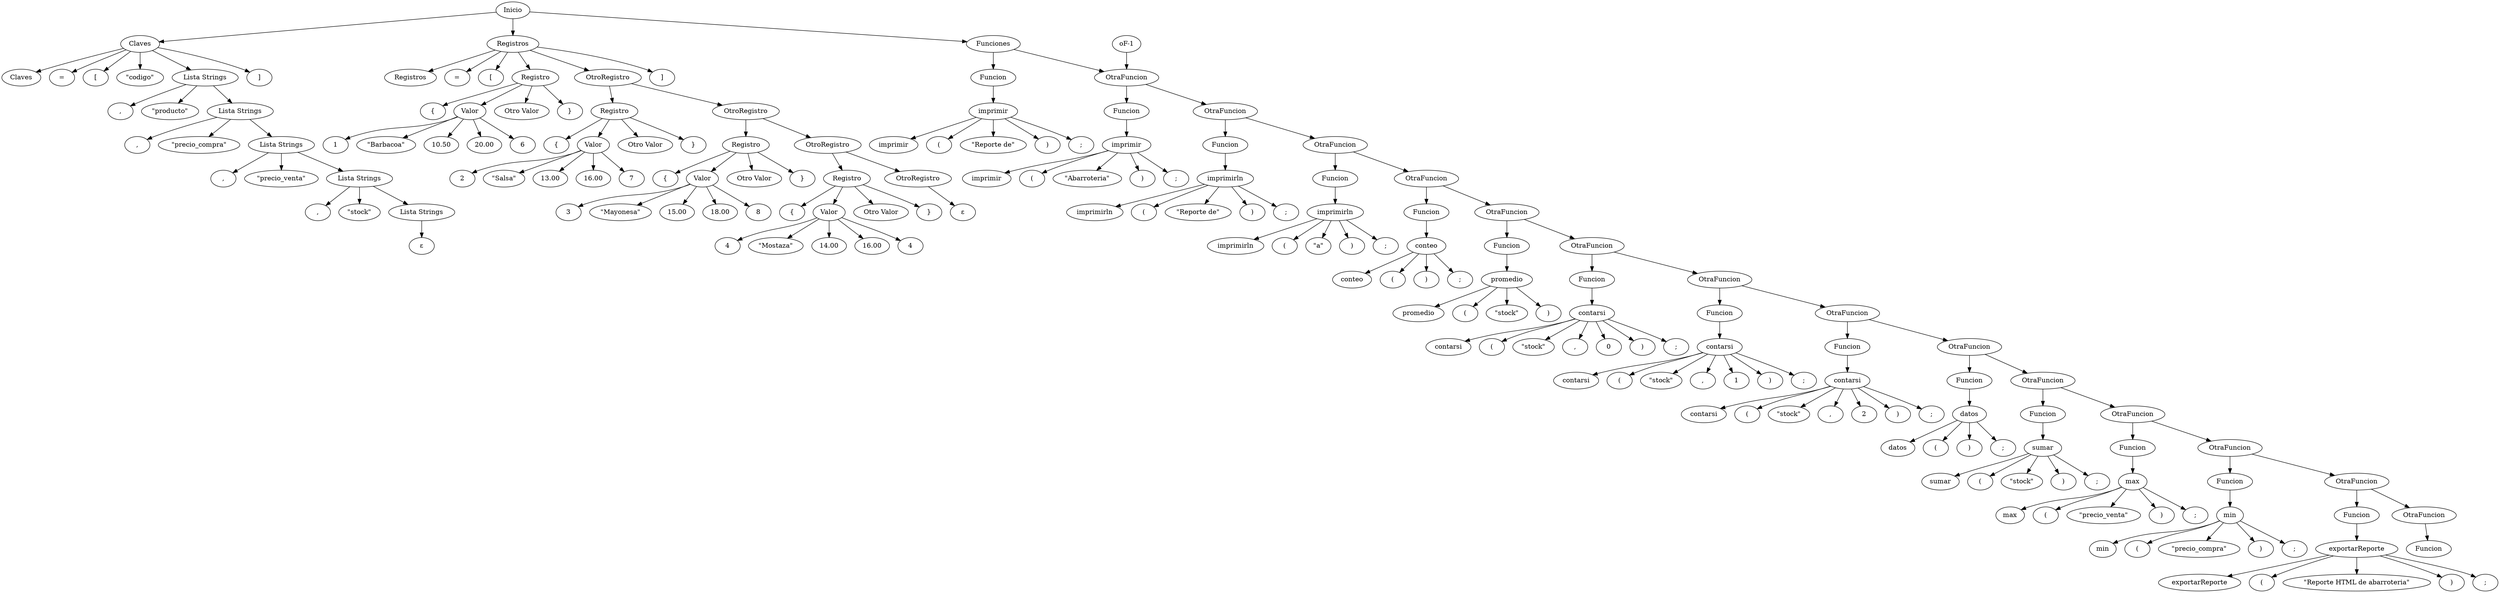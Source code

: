 digraph {
	A [label=Inicio]
	B [label=Claves]
	C [label=Registros]
	D [label=Funciones]
	A -> B
	N0 [label=Claves]
	B -> N0
	N1 [label="="]
	B -> N1
	N2 [label="["]
	B -> N2
	N3 [label="\"codigo\""]
	B -> N3
	L4 [label="Lista Strings"]
	B -> L4
	N4 [label=","]
	L4 -> N4
	N5 [label="\"producto\""]
	L4 -> N5
	L6 [label="Lista Strings"]
	L4 -> L6
	N6 [label=","]
	L6 -> N6
	N7 [label="\"precio_compra\""]
	L6 -> N7
	L8 [label="Lista Strings"]
	L6 -> L8
	N8 [label=","]
	L8 -> N8
	N9 [label="\"precio_venta\""]
	L8 -> N9
	L10 [label="Lista Strings"]
	L8 -> L10
	N10 [label=","]
	L10 -> N10
	N11 [label="\"stock\""]
	L10 -> N11
	L12 [label="Lista Strings"]
	L10 -> L12
	L12 -> "ε"
	N12 [label="]"]
	B -> N12
	A -> C
	N13 [label=Registros]
	C -> N13
	N14 [label="="]
	C -> N14
	N15 [label="["]
	C -> N15
	Reg16 [label=Registro]
	C -> Reg16
	N16 [label="{"]
	Reg16 -> N16
	V17 [label=Valor]
	Reg16 -> V17
	vs0 [label=1]
	V17 -> vs0
	OV17 [label="Otro Valor"]
	Reg16 -> OV17
	vs1 [label="\"Barbacoa\""]
	V17 -> vs1
	vs2 [label=10.50]
	V17 -> vs2
	vs3 [label=20.00]
	V17 -> vs3
	vs4 [label=6]
	V17 -> vs4
	N17 [label="}"]
	Reg16 -> N17
	oR18 [label=OtroRegistro]
	C -> oR18
	oR18 [label=OtroRegistro]
	Reg18 [label=Registro]
	oR18 -> Reg18
	N18 [label="{"]
	Reg18 -> N18
	V19 [label=Valor]
	Reg18 -> V19
	vs5 [label=2]
	V19 -> vs5
	OV19 [label="Otro Valor"]
	Reg18 -> OV19
	vs6 [label="\"Salsa\""]
	V19 -> vs6
	vs7 [label=13.00]
	V19 -> vs7
	vs8 [label=16.00]
	V19 -> vs8
	vs9 [label=7]
	V19 -> vs9
	N19 [label="}"]
	Reg18 -> N19
	oR18 -> oR20
	oR20 [label=OtroRegistro]
	Reg20 [label=Registro]
	oR20 -> Reg20
	N20 [label="{"]
	Reg20 -> N20
	V21 [label=Valor]
	Reg20 -> V21
	vs10 [label=3]
	V21 -> vs10
	OV21 [label="Otro Valor"]
	Reg20 -> OV21
	vs11 [label="\"Mayonesa\""]
	V21 -> vs11
	vs12 [label=15.00]
	V21 -> vs12
	vs13 [label=18.00]
	V21 -> vs13
	vs14 [label=8]
	V21 -> vs14
	N21 [label="}"]
	Reg20 -> N21
	oR20 -> oR22
	oR22 [label=OtroRegistro]
	Reg22 [label=Registro]
	oR22 -> Reg22
	N22 [label="{"]
	Reg22 -> N22
	V23 [label=Valor]
	Reg22 -> V23
	vs15 [label=4]
	V23 -> vs15
	OV23 [label="Otro Valor"]
	Reg22 -> OV23
	vs16 [label="\"Mostaza\""]
	V23 -> vs16
	vs17 [label=14.00]
	V23 -> vs17
	vs18 [label=16.00]
	V23 -> vs18
	vs19 [label=4]
	V23 -> vs19
	N23 [label="}"]
	Reg22 -> N23
	oR22 -> oR24
	oR24 [label=OtroRegistro]
	va24 [label="ε"]
	oR24 -> va24
	N24 [label="]"]
	C -> N24
	A -> D
	F0 [label=Funcion]
	D -> F0
	F1 [label=Funcion]
	oF0 [label=OtraFuncion]
	"oF-1" -> oF0
	oF0 -> F1
	Fu1 [label=imprimir]
	F0 -> Fu1
	t0 [label=imprimir]
	Fu1 -> t0
	S0 [label="("]
	Fu1 -> S0
	St0 [label="\"Reporte de\""]
	Fu1 -> St0
	S20 [label=")"]
	Fu1 -> S20
	S30 [label=";"]
	Fu1 -> S30
	oF0 [label=OtraFuncion]
	D -> oF0
	F2 [label=Funcion]
	oF1 [label=OtraFuncion]
	oF0 -> oF1
	oF1 -> F2
	Fu2 [label=imprimir]
	F1 -> Fu2
	t1 [label=imprimir]
	Fu2 -> t1
	S1 [label="("]
	Fu2 -> S1
	St1 [label="\"Abarroteria\""]
	Fu2 -> St1
	S21 [label=")"]
	Fu2 -> S21
	S31 [label=";"]
	Fu2 -> S31
	F3 [label=Funcion]
	oF2 [label=OtraFuncion]
	oF1 -> oF2
	oF2 -> F3
	Fu3 [label=imprimirln]
	F2 -> Fu3
	t2 [label=imprimirln]
	Fu3 -> t2
	S2 [label="("]
	Fu3 -> S2
	St2 [label="\"Reporte de\""]
	Fu3 -> St2
	S22 [label=")"]
	Fu3 -> S22
	S32 [label=";"]
	Fu3 -> S32
	F4 [label=Funcion]
	oF3 [label=OtraFuncion]
	oF2 -> oF3
	oF3 -> F4
	Fu4 [label=imprimirln]
	F3 -> Fu4
	t3 [label=imprimirln]
	Fu4 -> t3
	S3 [label="("]
	Fu4 -> S3
	St3 [label="\"a\""]
	Fu4 -> St3
	S23 [label=")"]
	Fu4 -> S23
	S33 [label=";"]
	Fu4 -> S33
	F5 [label=Funcion]
	oF4 [label=OtraFuncion]
	oF3 -> oF4
	oF4 -> F5
	Fu5 [label=conteo]
	F4 -> Fu5
	t4 [label=conteo]
	Fu5 -> t4
	S4 [label="("]
	Fu5 -> S4
	S24 [label=")"]
	Fu5 -> S24
	S34 [label=";"]
	Fu5 -> S34
	F6 [label=Funcion]
	oF5 [label=OtraFuncion]
	oF4 -> oF5
	oF5 -> F6
	Fu6 [label=promedio]
	F5 -> Fu6
	t5 [label=promedio]
	Fu6 -> t5
	S5 [label="("]
	Fu6 -> S5
	St5 [label="\"stock\""]
	Fu6 -> St5
	Sss5 [label=")"]
	Fu6 -> Sss5
	F7 [label=Funcion]
	oF6 [label=OtraFuncion]
	oF5 -> oF6
	oF6 -> F7
	Fu7 [label=contarsi]
	F6 -> Fu7
	t6 [label=contarsi]
	Fu7 -> t6
	S6 [label="("]
	Fu7 -> S6
	Sr6 [label="\"stock\""]
	Fu7 -> Sr6
	S26 [label=","]
	Fu7 -> S26
	nn6 [label=0]
	Fu7 -> nn6
	S56 [label=")"]
	Fu7 -> S56
	Smm6 [label=";"]
	Fu7 -> Smm6
	F8 [label=Funcion]
	oF7 [label=OtraFuncion]
	oF6 -> oF7
	oF7 -> F8
	Fu8 [label=contarsi]
	F7 -> Fu8
	t7 [label=contarsi]
	Fu8 -> t7
	S7 [label="("]
	Fu8 -> S7
	Sr7 [label="\"stock\""]
	Fu8 -> Sr7
	S27 [label=","]
	Fu8 -> S27
	nn7 [label=1]
	Fu8 -> nn7
	S57 [label=")"]
	Fu8 -> S57
	Smm7 [label=";"]
	Fu8 -> Smm7
	F9 [label=Funcion]
	oF8 [label=OtraFuncion]
	oF7 -> oF8
	oF8 -> F9
	Fu9 [label=contarsi]
	F8 -> Fu9
	t8 [label=contarsi]
	Fu9 -> t8
	S8 [label="("]
	Fu9 -> S8
	Sr8 [label="\"stock\""]
	Fu9 -> Sr8
	S28 [label=","]
	Fu9 -> S28
	nn8 [label=2]
	Fu9 -> nn8
	S58 [label=")"]
	Fu9 -> S58
	Smm8 [label=";"]
	Fu9 -> Smm8
	F10 [label=Funcion]
	oF9 [label=OtraFuncion]
	oF8 -> oF9
	oF9 -> F10
	Fu10 [label=datos]
	F9 -> Fu10
	t9 [label=datos]
	Fu10 -> t9
	S29 [label="("]
	Fu10 -> S29
	S39 [label=")"]
	Fu10 -> S39
	S229 [label=";"]
	Fu10 -> S229
	F11 [label=Funcion]
	oF10 [label=OtraFuncion]
	oF9 -> oF10
	oF10 -> F11
	Fu11 [label=sumar]
	F10 -> Fu11
	t10 [label=sumar]
	Fu11 -> t10
	Ss210 [label="("]
	Fu11 -> Ss210
	Ss310 [label="\"stock\""]
	Fu11 -> Ss310
	Ssd210 [label=")"]
	Fu11 -> Ssd210
	Ssdd210 [label=";"]
	Fu11 -> Ssdd210
	F12 [label=Funcion]
	oF11 [label=OtraFuncion]
	oF10 -> oF11
	oF11 -> F12
	Fu12 [label=max]
	F11 -> Fu12
	t11 [label=max]
	Fu12 -> t11
	Ss211 [label="("]
	Fu12 -> Ss211
	Ssss211 [label="\"precio_venta\""]
	Fu12 -> Ssss211
	ddSs211 [label=")"]
	Fu12 -> ddSs211
	Ssddddd211 [label=";"]
	Fu12 -> Ssddddd211
	F13 [label=Funcion]
	oF12 [label=OtraFuncion]
	oF11 -> oF12
	oF12 -> F13
	Fu13 [label=min]
	F12 -> Fu13
	t12 [label=min]
	Fu13 -> t12
	Ss212 [label="("]
	Fu13 -> Ss212
	Stt212 [label="\"precio_compra\""]
	Fu13 -> Stt212
	Ss2ddd12 [label=")"]
	Fu13 -> Ss2ddd12
	Ssssssss212 [label=";"]
	Fu13 -> Ssssssss212
	F14 [label=Funcion]
	oF13 [label=OtraFuncion]
	oF12 -> oF13
	oF13 -> F14
	Fu14 [label=exportarReporte]
	F13 -> Fu14
	t13 [label=exportarReporte]
	Fu14 -> t13
	S2s213 [label="("]
	Fu14 -> S2s213
	S3s213 [label="\"Reporte HTML de abarroteria\""]
	Fu14 -> S3s213
	S4s213 [label=")"]
	Fu14 -> S4s213
	S5s213 [label=";"]
	Fu14 -> S5s213
}
